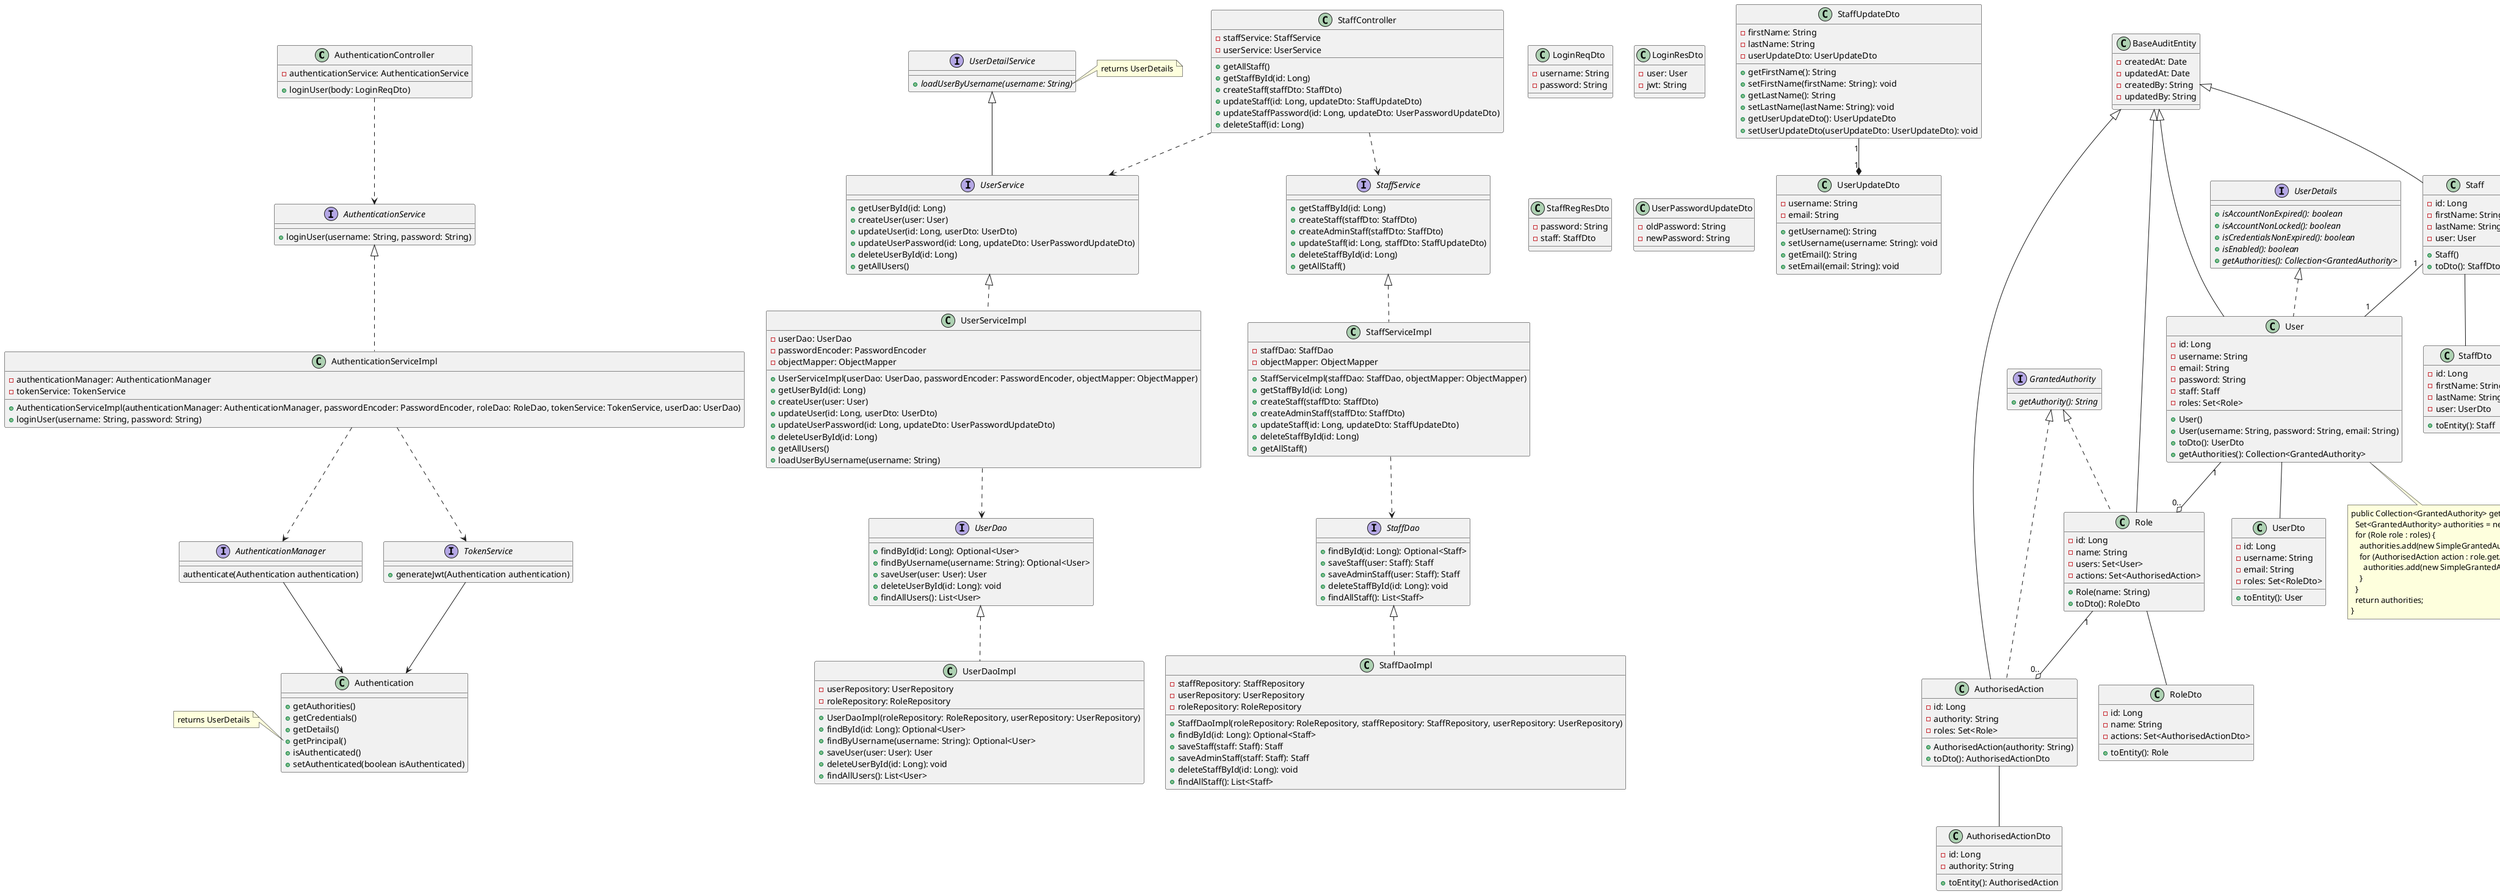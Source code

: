 @startuml

class AuthenticationController {
  - authenticationService: AuthenticationService
  + loginUser(body: LoginReqDto)
}

class AuthenticationServiceImpl implements AuthenticationService {
  - authenticationManager: AuthenticationManager
  - tokenService: TokenService
  + AuthenticationServiceImpl(authenticationManager: AuthenticationManager, passwordEncoder: PasswordEncoder, roleDao: RoleDao, tokenService: TokenService, userDao: UserDao)
  + loginUser(username: String, password: String)
}

class LoginReqDto {
  - username: String
  - password: String
}

class LoginResDto {
  - user: User
  - jwt: String
}

class StaffRegResDto {
  - password: String
  - staff: StaffDto
}

class StaffUpdateDto {
  - firstName: String
  - lastName: String
  - userUpdateDto: UserUpdateDto

  + getFirstName(): String
  + setFirstName(firstName: String): void
  + getLastName(): String
  + setLastName(lastName: String): void
  + getUserUpdateDto(): UserUpdateDto
  + setUserUpdateDto(userUpdateDto: UserUpdateDto): void
}

class UserPasswordUpdateDto {
  - oldPassword: String
  - newPassword: String
}

class UserUpdateDto {
  - username: String
  - email: String

  + getUsername(): String
  + setUsername(username: String): void
  + getEmail(): String
  + setEmail(email: String): void
}

interface AuthenticationService {
  + loginUser(username: String, password: String)
}

interface StaffService {
  + getStaffById(id: Long)
  + createStaff(staffDto: StaffDto)
  + createAdminStaff(staffDto: StaffDto)
  + updateStaff(id: Long, staffDto: StaffUpdateDto)
  + deleteStaffById(id: Long)
  + getAllStaff()
}

interface AuthenticationManager {
  authenticate(Authentication authentication)
}

interface TokenService {
  + generateJwt(Authentication authentication)
}

class Authentication {
  + getAuthorities()
  + getCredentials()
  + getDetails()
  + getPrincipal()
  + isAuthenticated()
  + setAuthenticated(boolean isAuthenticated)
}

AuthenticationServiceImpl ..> AuthenticationManager
AuthenticationServiceImpl ..> TokenService
AuthenticationManager --> Authentication
TokenService --> Authentication

note left of Authentication::getPrincipal
  returns UserDetails
end note


interface UserDetailService {
  {abstract} + loadUserByUsername(username: String)
}

note right of UserDetailService::loadUserByUsername
  returns UserDetails
end note

interface UserService extends UserDetailService {
  + getUserById(id: Long)
  + createUser(user: User)
  + updateUser(id: Long, userDto: UserDto)
  + updateUserPassword(id: Long, updateDto: UserPasswordUpdateDto)
  + deleteUserById(id: Long)
  + getAllUsers()
}

interface StaffDao {
  + findById(id: Long): Optional<Staff>
  + saveStaff(user: Staff): Staff
  + saveAdminStaff(user: Staff): Staff
  + deleteStaffById(id: Long): void
  + findAllStaff(): List<Staff>
}

interface UserDao {
  + findById(id: Long): Optional<User>
  + findByUsername(username: String): Optional<User>
  + saveUser(user: User): User
  + deleteUserById(id: Long): void
  + findAllUsers(): List<User>
}

class StaffController {
  - staffService: StaffService
  - userService: UserService
  + getAllStaff()
  + getStaffById(id: Long)
  + createStaff(staffDto: StaffDto)
  + updateStaff(id: Long, updateDto: StaffUpdateDto)
  + updateStaffPassword(id: Long, updateDto: UserPasswordUpdateDto)
  + deleteStaff(id: Long)
}

class StaffServiceImpl implements StaffService {
  - staffDao: StaffDao
  - objectMapper: ObjectMapper
  + StaffServiceImpl(staffDao: StaffDao, objectMapper: ObjectMapper)
  + getStaffById(id: Long)
  + createStaff(staffDto: StaffDto)
  + createAdminStaff(staffDto: StaffDto)
  + updateStaff(id: Long, updateDto: StaffUpdateDto)
  + deleteStaffById(id: Long)
  + getAllStaff()
}

class UserServiceImpl implements UserService {
  - userDao: UserDao
  - passwordEncoder: PasswordEncoder
  - objectMapper: ObjectMapper
  + UserServiceImpl(userDao: UserDao, passwordEncoder: PasswordEncoder, objectMapper: ObjectMapper)
  + getUserById(id: Long)
  + createUser(user: User)
  + updateUser(id: Long, userDto: UserDto)
  + updateUserPassword(id: Long, updateDto: UserPasswordUpdateDto)
  + deleteUserById(id: Long)
  + getAllUsers()
  + loadUserByUsername(username: String)
}

class UserDaoImpl implements UserDao {
  - userRepository: UserRepository
  - roleRepository: RoleRepository
  + UserDaoImpl(roleRepository: RoleRepository, userRepository: UserRepository)
  + findById(id: Long): Optional<User>
  + findByUsername(username: String): Optional<User>
  + saveUser(user: User): User
  + deleteUserById(id: Long): void
  + findAllUsers(): List<User>
}

class StaffDaoImpl implements StaffDao {
  - staffRepository: StaffRepository
  - userRepository: UserRepository
  - roleRepository: RoleRepository
  + StaffDaoImpl(roleRepository: RoleRepository, staffRepository: StaffRepository, userRepository: UserRepository)
  + findById(id: Long): Optional<Staff>
  + saveStaff(staff: Staff): Staff
  + saveAdminStaff(staff: Staff): Staff
  + deleteStaffById(id: Long): void
  + findAllStaff(): List<Staff>
}

class BaseAuditEntity {
  - createdAt: Date
  - updatedAt: Date
  - createdBy: String
  - updatedBy: String
}

interface UserDetails {
  {abstract} + isAccountNonExpired(): boolean
  {abstract} + isAccountNonLocked(): boolean
  {abstract} + isCredentialsNonExpired(): boolean
  {abstract} + isEnabled(): boolean
  {abstract} + getAuthorities(): Collection<GrantedAuthority>
}

interface GrantedAuthority {
  {abstract} + getAuthority(): String
}

class User extends BaseAuditEntity implements UserDetails {
  - id: Long
  - username: String
  - email: String
  - password: String
  - staff: Staff
  - roles: Set<Role>

  + User()
  + User(username: String, password: String, email: String)
  + toDto(): UserDto
  + getAuthorities(): Collection<GrantedAuthority>
}

class Staff extends BaseAuditEntity {
  - id: Long
  - firstName: String
  - lastName: String
  - user: User

  + Staff()
  + toDto(): StaffDto
}

class Role extends BaseAuditEntity implements GrantedAuthority {
  - id: Long
  - name: String
  - users: Set<User>
  - actions: Set<AuthorisedAction>

  + Role(name: String)
  + toDto(): RoleDto
}

class AuthorisedAction extends BaseAuditEntity implements GrantedAuthority {
  - id: Long
  - authority: String
  - roles: Set<Role>

  + AuthorisedAction(authority: String)
  + toDto(): AuthorisedActionDto
}

class AuthorisedActionDto {
  - id: Long
  - authority: String

  + toEntity(): AuthorisedAction
}

class UserDto {
  - id: Long
  - username: String
  - email: String
  - roles: Set<RoleDto>

  + toEntity(): User
}

class StaffDto {
  - id: Long
  - firstName: String
  - lastName: String
  - user: UserDto

  + toEntity(): Staff
}

class RoleDto {
  - id: Long
  - name: String
  - actions: Set<AuthorisedActionDto>

  + toEntity(): Role
}


AuthenticationController ..> AuthenticationService

StaffController ..> StaffService
StaffController ..> UserService
StaffServiceImpl ..> StaffDao
UserServiceImpl ..> UserDao


Staff -- StaffDto
User -- UserDto
Role -- RoleDto
AuthorisedAction -- AuthorisedActionDto

Staff "1" -- "1" User
User "1" --o "0.." Role
Role "1" --o "0.." AuthorisedAction

StaffUpdateDto "1" --* "1" UserUpdateDto

note bottom of User
  public Collection<GrantedAuthority> getAuthorities() {
    Set<GrantedAuthority> authorities = new HashSet<>();
    for (Role role : roles) {
      authorities.add(new SimpleGrantedAuthority(role.getAuthority()));
      for (AuthorisedAction action : role.getActions()) {
        authorities.add(new SimpleGrantedAuthority(action.getAuthority()));
      }
    }
    return authorities;
  }
end note
@enduml
